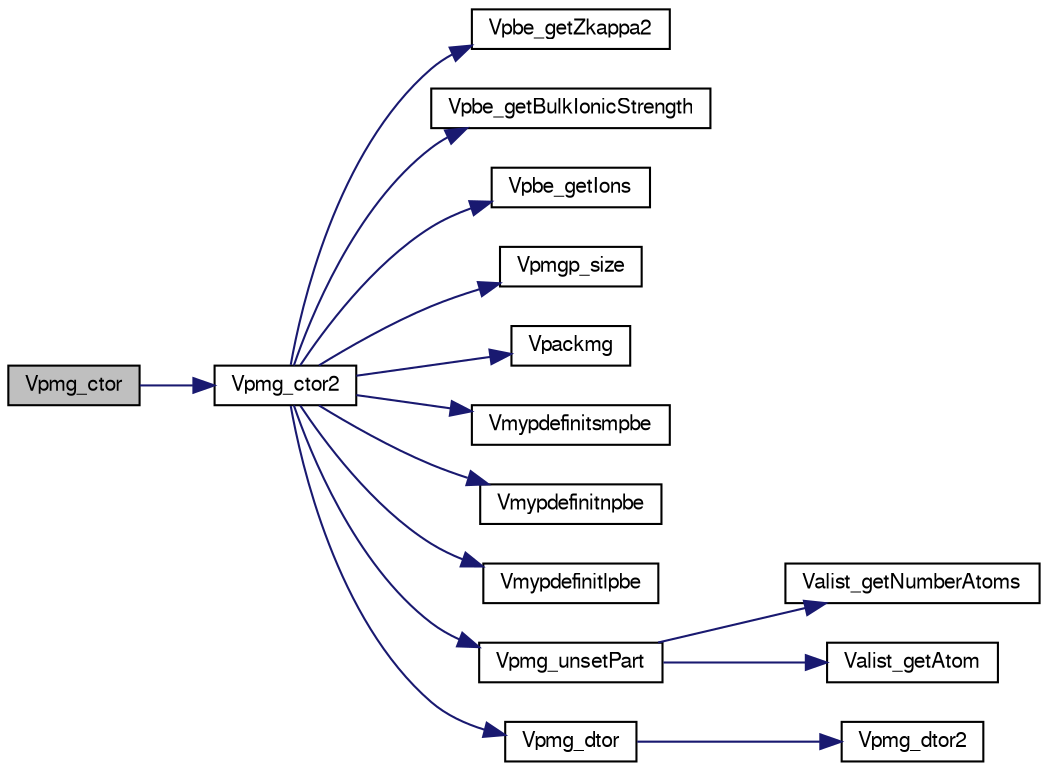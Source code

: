 digraph "Vpmg_ctor"
{
  edge [fontname="FreeSans",fontsize="10",labelfontname="FreeSans",labelfontsize="10"];
  node [fontname="FreeSans",fontsize="10",shape=record];
  rankdir="LR";
  Node1 [label="Vpmg_ctor",height=0.2,width=0.4,color="black", fillcolor="grey75", style="filled" fontcolor="black"];
  Node1 -> Node2 [color="midnightblue",fontsize="10",style="solid",fontname="FreeSans"];
  Node2 [label="Vpmg_ctor2",height=0.2,width=0.4,color="black", fillcolor="white", style="filled",URL="$group___vpmg.html#ga44b9a21b48776d5d308a2de3c658f6a7",tooltip="FORTRAN stub constructor for the Vpmg class (uses previously-allocated memory)"];
  Node2 -> Node3 [color="midnightblue",fontsize="10",style="solid",fontname="FreeSans"];
  Node3 [label="Vpbe_getZkappa2",height=0.2,width=0.4,color="black", fillcolor="white", style="filled",URL="$group___vpbe.html#ga56e38face81d2d29659541b5e3f5e442",tooltip="Get modified squared Debye-Huckel parameter."];
  Node2 -> Node4 [color="midnightblue",fontsize="10",style="solid",fontname="FreeSans"];
  Node4 [label="Vpbe_getBulkIonicStrength",height=0.2,width=0.4,color="black", fillcolor="white", style="filled",URL="$group___vpbe.html#gabca9ea80c0a56d3848c54b37d0418f20",tooltip="Get bulk ionic strength."];
  Node2 -> Node5 [color="midnightblue",fontsize="10",style="solid",fontname="FreeSans"];
  Node5 [label="Vpbe_getIons",height=0.2,width=0.4,color="black", fillcolor="white", style="filled",URL="$group___vpbe.html#gae42c09bef7405779d87bce73c44e1ebf",tooltip="Get information about the counterion species present."];
  Node2 -> Node6 [color="midnightblue",fontsize="10",style="solid",fontname="FreeSans"];
  Node6 [label="Vpmgp_size",height=0.2,width=0.4,color="black", fillcolor="white", style="filled",URL="$group___vpmgp.html#gadb713e70f5724ce0f63ec4cf380278d7",tooltip="Determine array sizes and parameters for multigrid solver."];
  Node2 -> Node7 [color="midnightblue",fontsize="10",style="solid",fontname="FreeSans"];
  Node7 [label="Vpackmg",height=0.2,width=0.4,color="black", fillcolor="white", style="filled",URL="$group___vpmg.html#ga5aa26cf409548947ad0e1315e912bf90",tooltip="Print out a column-compressed sparse matrix in Harwell-Boeing format."];
  Node2 -> Node8 [color="midnightblue",fontsize="10",style="solid",fontname="FreeSans"];
  Node8 [label="Vmypdefinitsmpbe",height=0.2,width=0.4,color="black", fillcolor="white", style="filled",URL="$group___p_m_g_c.html#gac56d2f62a96de22f3daac68f9a91cdd4",tooltip="Set up the ionic species to be used in later calculations. This must be called before any other of th..."];
  Node2 -> Node9 [color="midnightblue",fontsize="10",style="solid",fontname="FreeSans"];
  Node9 [label="Vmypdefinitnpbe",height=0.2,width=0.4,color="black", fillcolor="white", style="filled",URL="$group___p_m_g_c.html#ga066ca8c224e32501a389bdb7ee96c742",tooltip="Set up the ionic species to be used in later calculations. This must be called before any other of th..."];
  Node2 -> Node10 [color="midnightblue",fontsize="10",style="solid",fontname="FreeSans"];
  Node10 [label="Vmypdefinitlpbe",height=0.2,width=0.4,color="black", fillcolor="white", style="filled",URL="$group___p_m_g_c.html#ga83fda7bc1ceee77f044f04196f63350a",tooltip="Set up the ionic species to be used in later calculations. This must be called before any other of th..."];
  Node2 -> Node11 [color="midnightblue",fontsize="10",style="solid",fontname="FreeSans"];
  Node11 [label="Vpmg_unsetPart",height=0.2,width=0.4,color="black", fillcolor="white", style="filled",URL="$group___vpmg.html#gafc90a96505e0bddd5cc15b69f3c7613c",tooltip="Remove partition restrictions."];
  Node11 -> Node12 [color="midnightblue",fontsize="10",style="solid",fontname="FreeSans"];
  Node12 [label="Valist_getNumberAtoms",height=0.2,width=0.4,color="black", fillcolor="white", style="filled",URL="$group___valist.html#gaff55ce9b8624255736b0ccf62030f230",tooltip="Get number of atoms in the list."];
  Node11 -> Node13 [color="midnightblue",fontsize="10",style="solid",fontname="FreeSans"];
  Node13 [label="Valist_getAtom",height=0.2,width=0.4,color="black", fillcolor="white", style="filled",URL="$group___valist.html#gaf9175f6b6d2c33ad79bd525fc9e0e043",tooltip="Get pointer to particular atom in list."];
  Node2 -> Node14 [color="midnightblue",fontsize="10",style="solid",fontname="FreeSans"];
  Node14 [label="Vpmg_dtor",height=0.2,width=0.4,color="black", fillcolor="white", style="filled",URL="$group___vpmg.html#ga1c87698f1d365aa7677f6b3ff64c9e8d",tooltip="Object destructor."];
  Node14 -> Node15 [color="midnightblue",fontsize="10",style="solid",fontname="FreeSans"];
  Node15 [label="Vpmg_dtor2",height=0.2,width=0.4,color="black", fillcolor="white", style="filled",URL="$group___vpmg.html#ga8d5a7ccc99d8b4644683bc2a862d7597",tooltip="FORTRAN stub object destructor."];
}

